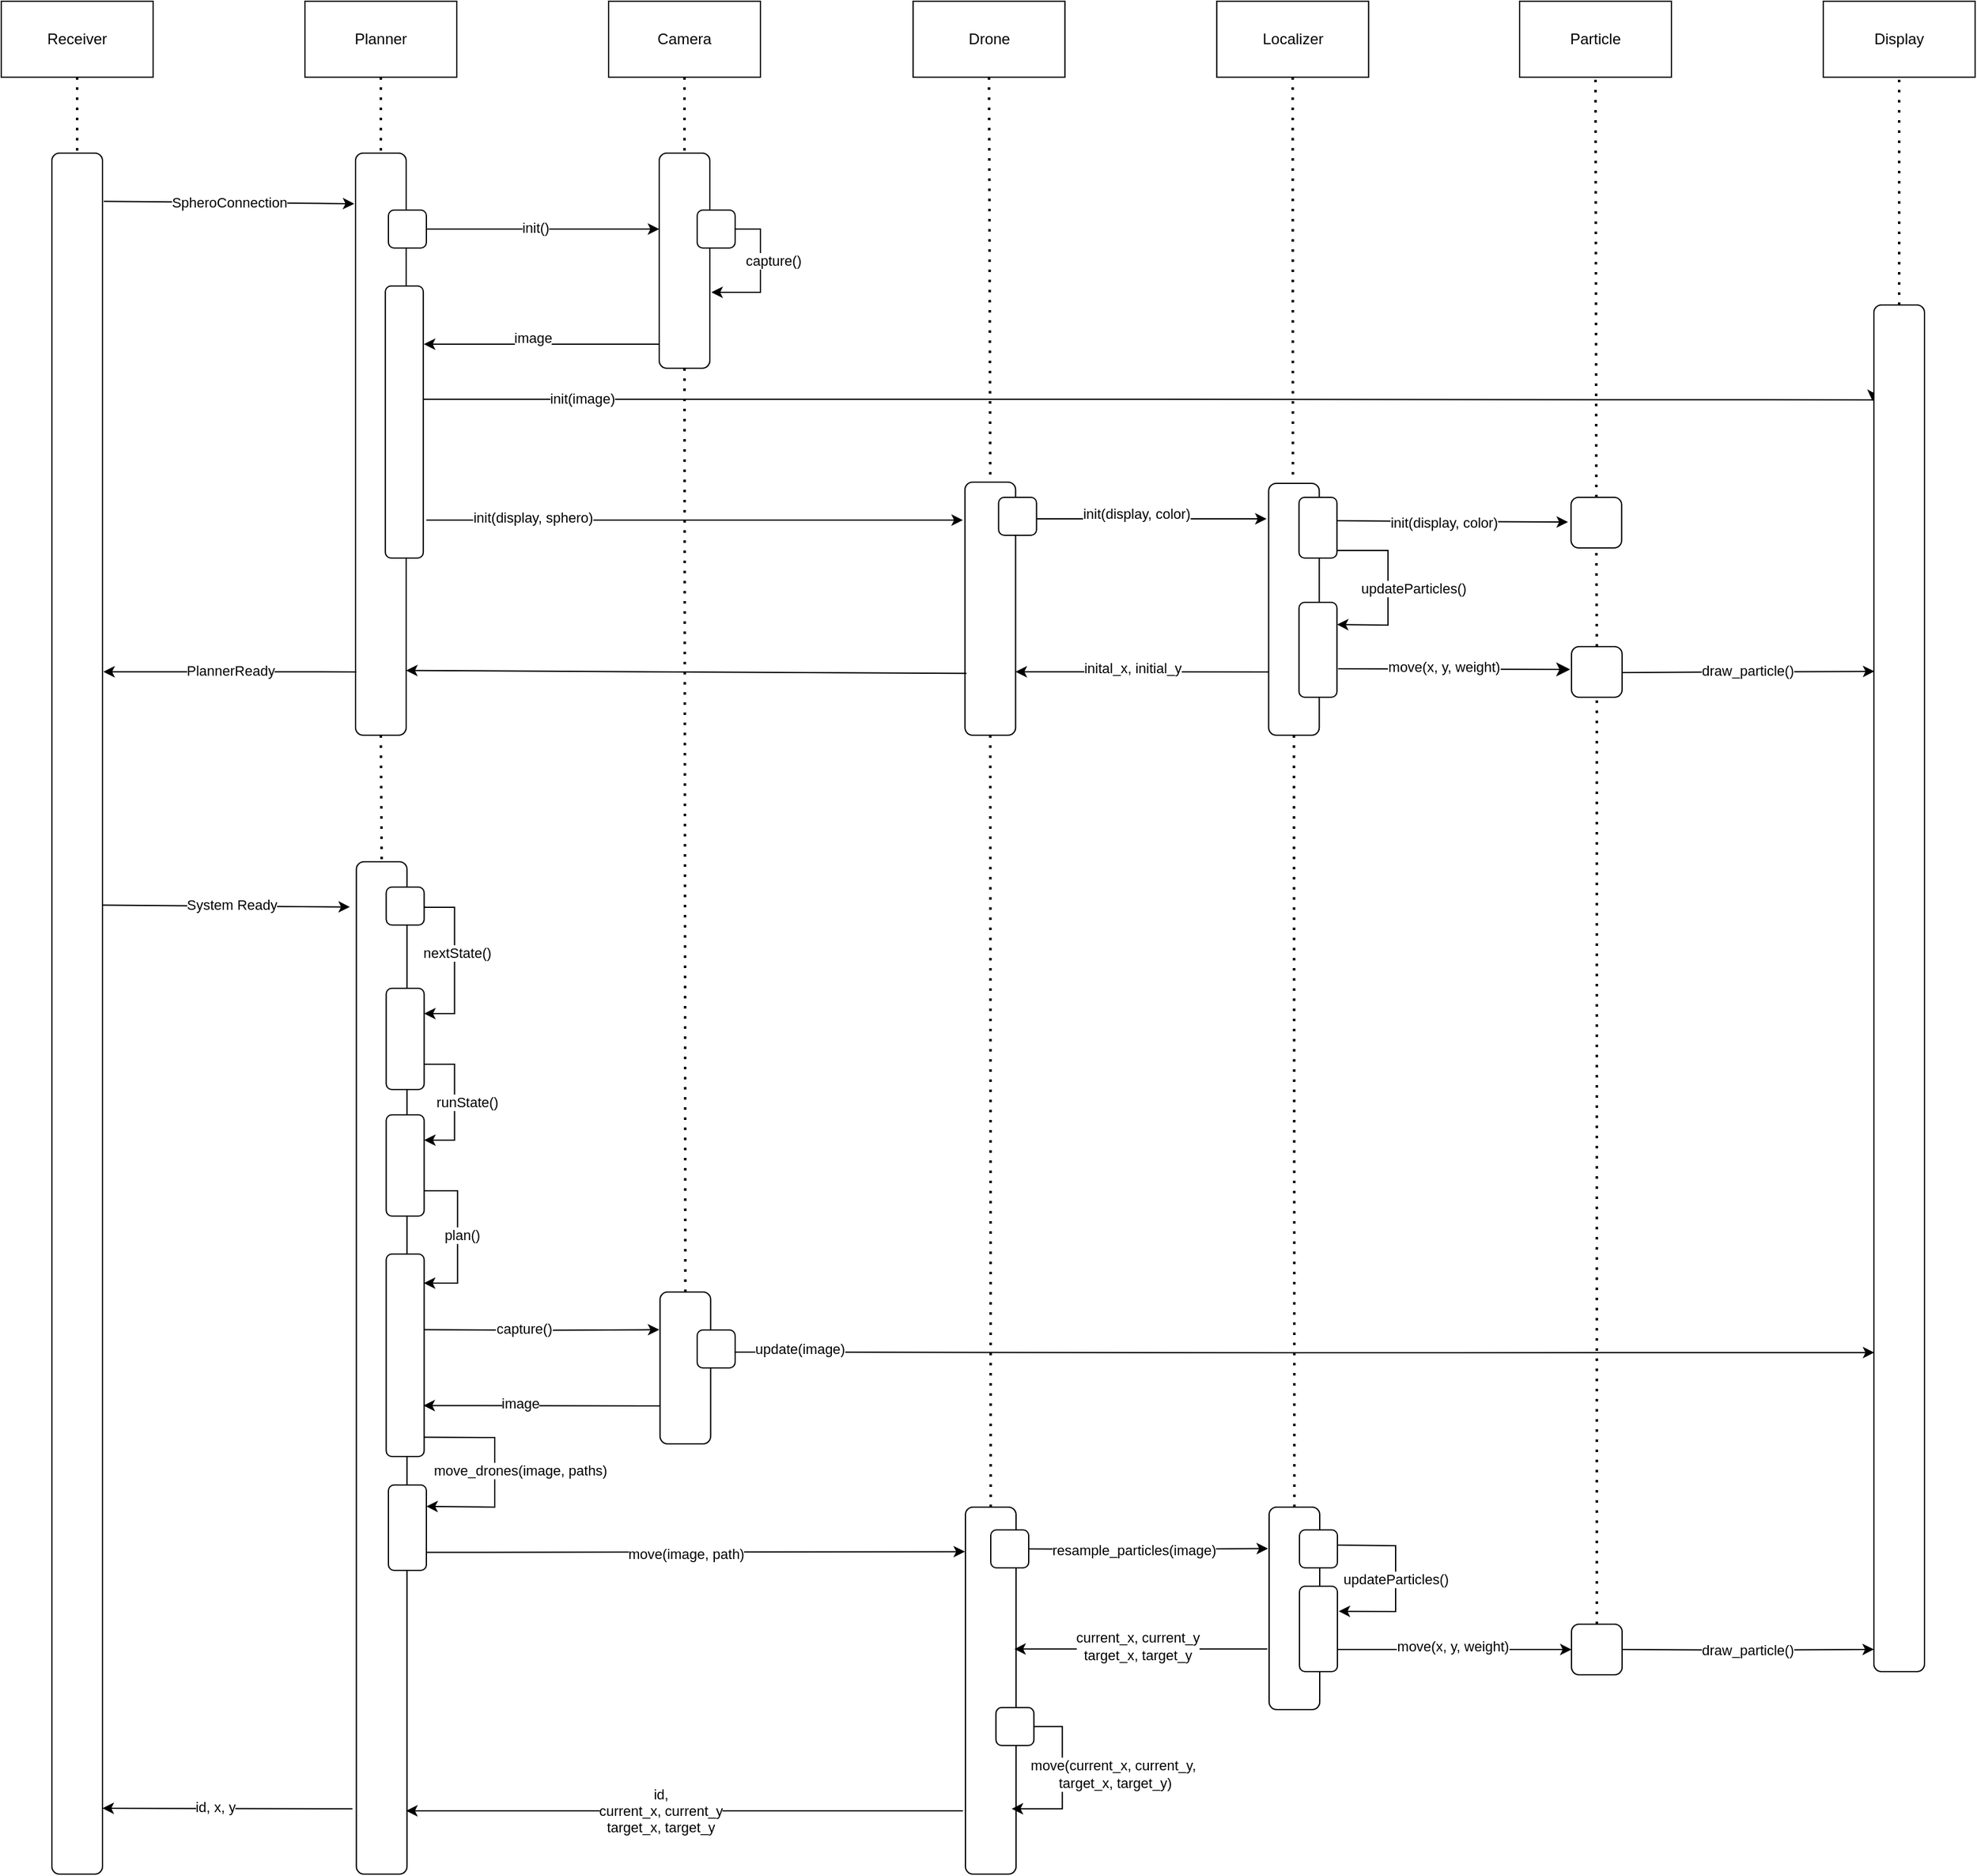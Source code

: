 <mxfile version="24.9.0">
  <diagram name="Page-1" id="GlgAy-MpnA0aDqoT_prS">
    <mxGraphModel dx="1594" dy="758" grid="1" gridSize="10" guides="1" tooltips="1" connect="1" arrows="1" fold="1" page="1" pageScale="1" pageWidth="850" pageHeight="1100" math="0" shadow="0">
      <root>
        <mxCell id="0" />
        <mxCell id="1" parent="0" />
        <mxCell id="q-G7PGfzLxb9l5Q9Doxs-19" value="Receiver" style="rounded=0;whiteSpace=wrap;html=1;" parent="1" vertex="1">
          <mxGeometry x="40" y="40" width="120" height="60" as="geometry" />
        </mxCell>
        <mxCell id="q-G7PGfzLxb9l5Q9Doxs-20" value="Planner" style="rounded=0;whiteSpace=wrap;html=1;" parent="1" vertex="1">
          <mxGeometry x="280" y="40" width="120" height="60" as="geometry" />
        </mxCell>
        <mxCell id="q-G7PGfzLxb9l5Q9Doxs-26" value="" style="rounded=1;whiteSpace=wrap;html=1;" parent="1" vertex="1">
          <mxGeometry x="80" y="160" width="40" height="1360" as="geometry" />
        </mxCell>
        <mxCell id="q-G7PGfzLxb9l5Q9Doxs-30" value="" style="rounded=1;whiteSpace=wrap;html=1;" parent="1" vertex="1">
          <mxGeometry x="320" y="160" width="40" height="460" as="geometry" />
        </mxCell>
        <mxCell id="q-G7PGfzLxb9l5Q9Doxs-31" value="" style="endArrow=classic;html=1;rounded=0;exitX=1.024;exitY=0.136;exitDx=0;exitDy=0;exitPerimeter=0;" parent="1" edge="1">
          <mxGeometry width="50" height="50" relative="1" as="geometry">
            <mxPoint x="120.96" y="198.08" as="sourcePoint" />
            <mxPoint x="319" y="200" as="targetPoint" />
          </mxGeometry>
        </mxCell>
        <mxCell id="q-G7PGfzLxb9l5Q9Doxs-32" value="SpheroConnection" style="edgeLabel;html=1;align=center;verticalAlign=middle;resizable=0;points=[];" parent="q-G7PGfzLxb9l5Q9Doxs-31" vertex="1" connectable="0">
          <mxGeometry x="-0.007" relative="1" as="geometry">
            <mxPoint as="offset" />
          </mxGeometry>
        </mxCell>
        <mxCell id="q-G7PGfzLxb9l5Q9Doxs-34" value="" style="endArrow=classic;html=1;rounded=0;exitX=0.012;exitY=0.666;exitDx=0;exitDy=0;exitPerimeter=0;entryX=1.012;entryY=0.285;entryDx=0;entryDy=0;entryPerimeter=0;" parent="1" edge="1">
          <mxGeometry width="50" height="50" relative="1" as="geometry">
            <mxPoint x="320.67" y="569.94" as="sourcePoint" />
            <mxPoint x="120.67" y="569.82" as="targetPoint" />
          </mxGeometry>
        </mxCell>
        <mxCell id="q-G7PGfzLxb9l5Q9Doxs-35" value="PlannerReady" style="edgeLabel;html=1;align=center;verticalAlign=middle;resizable=0;points=[];" parent="q-G7PGfzLxb9l5Q9Doxs-34" vertex="1" connectable="0">
          <mxGeometry x="0.112" y="-1" relative="1" as="geometry">
            <mxPoint x="11" as="offset" />
          </mxGeometry>
        </mxCell>
        <mxCell id="q-G7PGfzLxb9l5Q9Doxs-36" value="" style="rounded=1;whiteSpace=wrap;html=1;" parent="1" vertex="1">
          <mxGeometry x="346" y="205" width="30" height="30" as="geometry" />
        </mxCell>
        <mxCell id="q-G7PGfzLxb9l5Q9Doxs-86" style="edgeStyle=orthogonalEdgeStyle;rounded=0;orthogonalLoop=1;jettySize=auto;html=1;exitX=0;exitY=0.75;exitDx=0;exitDy=0;" parent="1" edge="1">
          <mxGeometry relative="1" as="geometry">
            <mxPoint x="560" y="311" as="sourcePoint" />
            <mxPoint x="374" y="311" as="targetPoint" />
          </mxGeometry>
        </mxCell>
        <mxCell id="q-G7PGfzLxb9l5Q9Doxs-263" value="&lt;div&gt;image&lt;/div&gt;&lt;div&gt;&lt;br&gt;&lt;/div&gt;" style="edgeLabel;html=1;align=center;verticalAlign=middle;resizable=0;points=[];" parent="q-G7PGfzLxb9l5Q9Doxs-86" vertex="1" connectable="0">
          <mxGeometry x="0.082" y="2" relative="1" as="geometry">
            <mxPoint as="offset" />
          </mxGeometry>
        </mxCell>
        <mxCell id="q-G7PGfzLxb9l5Q9Doxs-38" value="" style="endArrow=classic;html=1;rounded=0;exitX=1;exitY=0.5;exitDx=0;exitDy=0;entryX=0;entryY=0.375;entryDx=0;entryDy=0;entryPerimeter=0;" parent="1" edge="1">
          <mxGeometry width="50" height="50" relative="1" as="geometry">
            <mxPoint x="376" y="220" as="sourcePoint" />
            <mxPoint x="560" y="220" as="targetPoint" />
          </mxGeometry>
        </mxCell>
        <mxCell id="q-G7PGfzLxb9l5Q9Doxs-39" value="init()" style="edgeLabel;html=1;align=center;verticalAlign=middle;resizable=0;points=[];" parent="q-G7PGfzLxb9l5Q9Doxs-38" vertex="1" connectable="0">
          <mxGeometry x="-0.072" y="1" relative="1" as="geometry">
            <mxPoint as="offset" />
          </mxGeometry>
        </mxCell>
        <mxCell id="q-G7PGfzLxb9l5Q9Doxs-121" value="Particle" style="rounded=0;whiteSpace=wrap;html=1;" parent="1" vertex="1">
          <mxGeometry x="1240" y="40" width="120" height="60" as="geometry" />
        </mxCell>
        <mxCell id="q-G7PGfzLxb9l5Q9Doxs-123" value="Localizer" style="rounded=0;whiteSpace=wrap;html=1;" parent="1" vertex="1">
          <mxGeometry x="1000.67" y="40" width="120" height="60" as="geometry" />
        </mxCell>
        <mxCell id="q-G7PGfzLxb9l5Q9Doxs-124" value="" style="rounded=1;whiteSpace=wrap;html=1;" parent="1" vertex="1">
          <mxGeometry x="1042.03" y="1230" width="40" height="160" as="geometry" />
        </mxCell>
        <mxCell id="q-G7PGfzLxb9l5Q9Doxs-130" value="Drone" style="rounded=0;whiteSpace=wrap;html=1;" parent="1" vertex="1">
          <mxGeometry x="760.67" y="40" width="120" height="60" as="geometry" />
        </mxCell>
        <mxCell id="q-G7PGfzLxb9l5Q9Doxs-137" value="" style="rounded=1;whiteSpace=wrap;html=1;" parent="1" vertex="1">
          <mxGeometry x="802.03" y="1230" width="40" height="290" as="geometry" />
        </mxCell>
        <mxCell id="q-G7PGfzLxb9l5Q9Doxs-138" style="edgeStyle=orthogonalEdgeStyle;rounded=0;orthogonalLoop=1;jettySize=auto;html=1;exitX=1;exitY=0.25;exitDx=0;exitDy=0;entryX=-0.022;entryY=0.066;entryDx=0;entryDy=0;entryPerimeter=0;" parent="1" edge="1">
          <mxGeometry relative="1" as="geometry">
            <mxPoint x="842.03" y="1262.94" as="sourcePoint" />
            <mxPoint x="1041.15" y="1262.74" as="targetPoint" />
          </mxGeometry>
        </mxCell>
        <mxCell id="q-G7PGfzLxb9l5Q9Doxs-139" value="resample_particles(image)" style="edgeLabel;html=1;align=center;verticalAlign=middle;resizable=0;points=[];" parent="q-G7PGfzLxb9l5Q9Doxs-138" vertex="1" connectable="0">
          <mxGeometry x="-0.083" relative="1" as="geometry">
            <mxPoint x="1" as="offset" />
          </mxGeometry>
        </mxCell>
        <mxCell id="q-G7PGfzLxb9l5Q9Doxs-140" value="" style="rounded=1;whiteSpace=wrap;html=1;" parent="1" vertex="1">
          <mxGeometry x="822.03" y="1248" width="30" height="30" as="geometry" />
        </mxCell>
        <mxCell id="q-G7PGfzLxb9l5Q9Doxs-230" style="edgeStyle=orthogonalEdgeStyle;rounded=0;orthogonalLoop=1;jettySize=auto;html=1;exitX=1;exitY=0.5;exitDx=0;exitDy=0;entryX=0;entryY=0.5;entryDx=0;entryDy=0;" parent="1" edge="1">
          <mxGeometry relative="1" as="geometry">
            <mxPoint x="1096.03" y="1342.5" as="sourcePoint" />
            <mxPoint x="1281.03" y="1342.5" as="targetPoint" />
          </mxGeometry>
        </mxCell>
        <mxCell id="q-G7PGfzLxb9l5Q9Doxs-231" value="move(x, y, weight)" style="edgeLabel;html=1;align=center;verticalAlign=middle;resizable=0;points=[];" parent="q-G7PGfzLxb9l5Q9Doxs-230" vertex="1" connectable="0">
          <mxGeometry x="-0.016" y="3" relative="1" as="geometry">
            <mxPoint as="offset" />
          </mxGeometry>
        </mxCell>
        <mxCell id="q-G7PGfzLxb9l5Q9Doxs-141" value="" style="rounded=1;whiteSpace=wrap;html=1;" parent="1" vertex="1">
          <mxGeometry x="1066.03" y="1292.5" width="30" height="67.5" as="geometry" />
        </mxCell>
        <mxCell id="q-G7PGfzLxb9l5Q9Doxs-142" value="" style="endArrow=classic;html=1;rounded=0;exitX=0.992;exitY=0.875;exitDx=0;exitDy=0;exitPerimeter=0;entryX=1.033;entryY=0.198;entryDx=0;entryDy=0;entryPerimeter=0;" parent="1" edge="1">
          <mxGeometry width="50" height="50" relative="1" as="geometry">
            <mxPoint x="1095.79" y="1260" as="sourcePoint" />
            <mxPoint x="1097.02" y="1312.3" as="targetPoint" />
            <Array as="points">
              <mxPoint x="1142.03" y="1260.5" />
              <mxPoint x="1142.03" y="1312.5" />
            </Array>
          </mxGeometry>
        </mxCell>
        <mxCell id="q-G7PGfzLxb9l5Q9Doxs-143" value="updateParticles()" style="edgeLabel;html=1;align=center;verticalAlign=middle;resizable=0;points=[];" parent="q-G7PGfzLxb9l5Q9Doxs-142" vertex="1" connectable="0">
          <mxGeometry x="0.004" relative="1" as="geometry">
            <mxPoint as="offset" />
          </mxGeometry>
        </mxCell>
        <mxCell id="q-G7PGfzLxb9l5Q9Doxs-150" value="Camera" style="rounded=0;whiteSpace=wrap;html=1;" parent="1" vertex="1">
          <mxGeometry x="520" y="40" width="120" height="60" as="geometry" />
        </mxCell>
        <mxCell id="q-G7PGfzLxb9l5Q9Doxs-162" value="" style="rounded=1;whiteSpace=wrap;html=1;" parent="1" vertex="1">
          <mxGeometry x="560" y="160" width="40" height="170" as="geometry" />
        </mxCell>
        <mxCell id="q-G7PGfzLxb9l5Q9Doxs-163" value="" style="rounded=1;whiteSpace=wrap;html=1;" parent="1" vertex="1">
          <mxGeometry x="801.67" y="420" width="40" height="200" as="geometry" />
        </mxCell>
        <mxCell id="q-G7PGfzLxb9l5Q9Doxs-176" style="edgeStyle=orthogonalEdgeStyle;rounded=0;orthogonalLoop=1;jettySize=auto;html=1;exitX=1;exitY=0.5;exitDx=0;exitDy=0;entryX=1.03;entryY=0.651;entryDx=0;entryDy=0;entryPerimeter=0;" parent="1" source="q-G7PGfzLxb9l5Q9Doxs-174" target="q-G7PGfzLxb9l5Q9Doxs-162" edge="1">
          <mxGeometry relative="1" as="geometry">
            <Array as="points">
              <mxPoint x="640" y="220" />
              <mxPoint x="640" y="270" />
              <mxPoint x="601" y="270" />
            </Array>
            <mxPoint x="610" y="270" as="targetPoint" />
          </mxGeometry>
        </mxCell>
        <mxCell id="q-G7PGfzLxb9l5Q9Doxs-177" value="capture()" style="edgeLabel;html=1;align=center;verticalAlign=middle;resizable=0;points=[];" parent="q-G7PGfzLxb9l5Q9Doxs-176" vertex="1" connectable="0">
          <mxGeometry x="-0.17" relative="1" as="geometry">
            <mxPoint x="10" y="-1" as="offset" />
          </mxGeometry>
        </mxCell>
        <mxCell id="q-G7PGfzLxb9l5Q9Doxs-174" value="" style="rounded=1;whiteSpace=wrap;html=1;" parent="1" vertex="1">
          <mxGeometry x="590" y="205" width="30" height="30" as="geometry" />
        </mxCell>
        <mxCell id="q-G7PGfzLxb9l5Q9Doxs-178" value="" style="rounded=1;whiteSpace=wrap;html=1;" parent="1" vertex="1">
          <mxGeometry x="343.56" y="265" width="30" height="215" as="geometry" />
        </mxCell>
        <mxCell id="q-G7PGfzLxb9l5Q9Doxs-182" value="" style="rounded=1;whiteSpace=wrap;html=1;" parent="1" vertex="1">
          <mxGeometry x="1041.67" y="421" width="40" height="199" as="geometry" />
        </mxCell>
        <mxCell id="q-G7PGfzLxb9l5Q9Doxs-183" value="" style="rounded=1;whiteSpace=wrap;html=1;" parent="1" vertex="1">
          <mxGeometry x="828.23" y="432" width="30" height="30" as="geometry" />
        </mxCell>
        <mxCell id="q-G7PGfzLxb9l5Q9Doxs-184" value="" style="endArrow=classic;html=1;rounded=0;exitX=1;exitY=0.75;exitDx=0;exitDy=0;" parent="1" edge="1">
          <mxGeometry width="50" height="50" relative="1" as="geometry">
            <mxPoint x="858.23" y="449" as="sourcePoint" />
            <mxPoint x="1040" y="449" as="targetPoint" />
          </mxGeometry>
        </mxCell>
        <mxCell id="q-G7PGfzLxb9l5Q9Doxs-186" value="" style="endArrow=classic;html=1;rounded=0;exitX=0.009;exitY=0.802;exitDx=0;exitDy=0;entryX=1.008;entryY=0.858;entryDx=0;entryDy=0;entryPerimeter=0;exitPerimeter=0;" parent="1" edge="1">
          <mxGeometry width="50" height="50" relative="1" as="geometry">
            <mxPoint x="1041.67" y="569.98" as="sourcePoint" />
            <mxPoint x="841.63" y="569.82" as="targetPoint" />
          </mxGeometry>
        </mxCell>
        <mxCell id="q-G7PGfzLxb9l5Q9Doxs-275" value="inital_x, initial_y" style="edgeLabel;html=1;align=center;verticalAlign=middle;resizable=0;points=[];" parent="q-G7PGfzLxb9l5Q9Doxs-186" vertex="1" connectable="0">
          <mxGeometry x="0.08" y="-3" relative="1" as="geometry">
            <mxPoint as="offset" />
          </mxGeometry>
        </mxCell>
        <mxCell id="q-G7PGfzLxb9l5Q9Doxs-199" value="init(display, color)" style="edgeLabel;html=1;align=center;verticalAlign=middle;resizable=0;points=[];" parent="1" vertex="1" connectable="0">
          <mxGeometry x="940.673" y="446.996" as="geometry">
            <mxPoint x="-4" y="-2" as="offset" />
          </mxGeometry>
        </mxCell>
        <mxCell id="q-G7PGfzLxb9l5Q9Doxs-201" value="" style="endArrow=classic;html=1;rounded=0;entryX=1;entryY=0.25;entryDx=0;entryDy=0;" parent="1" edge="1">
          <mxGeometry width="50" height="50" relative="1" as="geometry">
            <mxPoint x="1096" y="474" as="sourcePoint" />
            <mxPoint x="1095.67" y="532.5" as="targetPoint" />
            <Array as="points">
              <mxPoint x="1136" y="474" />
              <mxPoint x="1136" y="533" />
            </Array>
          </mxGeometry>
        </mxCell>
        <mxCell id="q-G7PGfzLxb9l5Q9Doxs-202" value="updateParticles()" style="edgeLabel;html=1;align=center;verticalAlign=middle;resizable=0;points=[];" parent="q-G7PGfzLxb9l5Q9Doxs-201" vertex="1" connectable="0">
          <mxGeometry x="-0.072" y="1" relative="1" as="geometry">
            <mxPoint x="19" y="5" as="offset" />
          </mxGeometry>
        </mxCell>
        <mxCell id="q-G7PGfzLxb9l5Q9Doxs-203" value="" style="rounded=1;whiteSpace=wrap;html=1;" parent="1" vertex="1">
          <mxGeometry x="1280.67" y="432" width="40" height="40" as="geometry" />
        </mxCell>
        <mxCell id="q-G7PGfzLxb9l5Q9Doxs-204" value="" style="rounded=1;whiteSpace=wrap;html=1;" parent="1" vertex="1">
          <mxGeometry x="1065.67" y="432" width="30" height="48" as="geometry" />
        </mxCell>
        <mxCell id="q-G7PGfzLxb9l5Q9Doxs-207" value="" style="endArrow=classic;html=1;rounded=0;exitX=1.061;exitY=0.913;exitDx=0;exitDy=0;exitPerimeter=0;entryX=-0.051;entryY=0.103;entryDx=0;entryDy=0;entryPerimeter=0;" parent="1" edge="1">
          <mxGeometry width="50" height="50" relative="1" as="geometry">
            <mxPoint x="120.0" y="754.26" as="sourcePoint" />
            <mxPoint x="315.52" y="755.74" as="targetPoint" />
          </mxGeometry>
        </mxCell>
        <mxCell id="q-G7PGfzLxb9l5Q9Doxs-222" value="System Ready" style="edgeLabel;html=1;align=center;verticalAlign=middle;resizable=0;points=[];" parent="q-G7PGfzLxb9l5Q9Doxs-207" vertex="1" connectable="0">
          <mxGeometry x="0.04" y="1" relative="1" as="geometry">
            <mxPoint as="offset" />
          </mxGeometry>
        </mxCell>
        <mxCell id="q-G7PGfzLxb9l5Q9Doxs-208" value="" style="rounded=1;whiteSpace=wrap;html=1;" parent="1" vertex="1">
          <mxGeometry x="320.67" y="720" width="40" height="800" as="geometry" />
        </mxCell>
        <mxCell id="q-G7PGfzLxb9l5Q9Doxs-209" style="edgeStyle=orthogonalEdgeStyle;rounded=0;orthogonalLoop=1;jettySize=auto;html=1;exitX=1;exitY=0.5;exitDx=0;exitDy=0;entryX=1;entryY=0.25;entryDx=0;entryDy=0;" parent="1" edge="1">
          <mxGeometry relative="1" as="geometry">
            <mxPoint x="374.23" y="755" as="sourcePoint" />
            <mxPoint x="374.23" y="840" as="targetPoint" />
            <Array as="points">
              <mxPoint x="374.23" y="756" />
              <mxPoint x="398.23" y="756" />
              <mxPoint x="398.23" y="840" />
            </Array>
          </mxGeometry>
        </mxCell>
        <mxCell id="q-G7PGfzLxb9l5Q9Doxs-210" value="nextState()" style="edgeLabel;html=1;align=center;verticalAlign=middle;resizable=0;points=[];" parent="q-G7PGfzLxb9l5Q9Doxs-209" vertex="1" connectable="0">
          <mxGeometry x="-0.09" y="1" relative="1" as="geometry">
            <mxPoint as="offset" />
          </mxGeometry>
        </mxCell>
        <mxCell id="q-G7PGfzLxb9l5Q9Doxs-211" value="" style="rounded=1;whiteSpace=wrap;html=1;" parent="1" vertex="1">
          <mxGeometry x="344.23" y="740" width="30" height="30" as="geometry" />
        </mxCell>
        <mxCell id="q-G7PGfzLxb9l5Q9Doxs-212" style="edgeStyle=orthogonalEdgeStyle;rounded=0;orthogonalLoop=1;jettySize=auto;html=1;exitX=1;exitY=0.75;exitDx=0;exitDy=0;entryX=1;entryY=0.25;entryDx=0;entryDy=0;" parent="1" edge="1">
          <mxGeometry relative="1" as="geometry">
            <mxPoint x="374.23" y="940" as="targetPoint" />
            <mxPoint x="374.23" y="880" as="sourcePoint" />
            <Array as="points">
              <mxPoint x="398.23" y="880" />
              <mxPoint x="398.23" y="940" />
            </Array>
          </mxGeometry>
        </mxCell>
        <mxCell id="q-G7PGfzLxb9l5Q9Doxs-213" value="" style="rounded=1;whiteSpace=wrap;html=1;" parent="1" vertex="1">
          <mxGeometry x="344.23" y="820" width="30" height="80" as="geometry" />
        </mxCell>
        <mxCell id="q-G7PGfzLxb9l5Q9Doxs-214" style="edgeStyle=orthogonalEdgeStyle;rounded=0;orthogonalLoop=1;jettySize=auto;html=1;exitX=1;exitY=0.75;exitDx=0;exitDy=0;" parent="1" source="q-G7PGfzLxb9l5Q9Doxs-215" edge="1">
          <mxGeometry relative="1" as="geometry">
            <Array as="points">
              <mxPoint x="400.67" y="980" />
              <mxPoint x="400.67" y="1053" />
            </Array>
            <mxPoint x="374" y="1053" as="targetPoint" />
          </mxGeometry>
        </mxCell>
        <mxCell id="q-G7PGfzLxb9l5Q9Doxs-215" value="" style="rounded=1;whiteSpace=wrap;html=1;" parent="1" vertex="1">
          <mxGeometry x="344.23" y="920" width="30" height="80" as="geometry" />
        </mxCell>
        <mxCell id="q-G7PGfzLxb9l5Q9Doxs-216" value="runState()" style="edgeLabel;html=1;align=center;verticalAlign=middle;resizable=0;points=[];" parent="1" vertex="1" connectable="0">
          <mxGeometry x="408.23" y="909.998" as="geometry" />
        </mxCell>
        <mxCell id="q-G7PGfzLxb9l5Q9Doxs-217" style="edgeStyle=orthogonalEdgeStyle;rounded=0;orthogonalLoop=1;jettySize=auto;html=1;exitX=1;exitY=0.75;exitDx=0;exitDy=0;entryX=0.021;entryY=0.369;entryDx=0;entryDy=0;entryPerimeter=0;" parent="1" edge="1">
          <mxGeometry relative="1" as="geometry">
            <mxPoint x="374.23" y="1089.73" as="sourcePoint" />
            <mxPoint x="560.07" y="1089.77" as="targetPoint" />
          </mxGeometry>
        </mxCell>
        <mxCell id="q-G7PGfzLxb9l5Q9Doxs-218" value="capture()" style="edgeLabel;html=1;align=center;verticalAlign=middle;resizable=0;points=[];" parent="q-G7PGfzLxb9l5Q9Doxs-217" vertex="1" connectable="0">
          <mxGeometry x="-0.155" y="1" relative="1" as="geometry">
            <mxPoint as="offset" />
          </mxGeometry>
        </mxCell>
        <mxCell id="q-G7PGfzLxb9l5Q9Doxs-219" value="" style="rounded=1;whiteSpace=wrap;html=1;" parent="1" vertex="1">
          <mxGeometry x="344.23" y="1030" width="30" height="160" as="geometry" />
        </mxCell>
        <mxCell id="q-G7PGfzLxb9l5Q9Doxs-220" value="plan()" style="edgeLabel;html=1;align=center;verticalAlign=middle;resizable=0;points=[];" parent="1" vertex="1" connectable="0">
          <mxGeometry x="404.23" y="1014.998" as="geometry" />
        </mxCell>
        <mxCell id="q-G7PGfzLxb9l5Q9Doxs-221" value="" style="endArrow=classic;html=1;rounded=0;exitX=0.009;exitY=0.802;exitDx=0;exitDy=0;entryX=0.954;entryY=0.904;entryDx=0;entryDy=0;entryPerimeter=0;exitPerimeter=0;" parent="1" edge="1">
          <mxGeometry width="50" height="50" relative="1" as="geometry">
            <mxPoint x="802.84" y="571.12" as="sourcePoint" />
            <mxPoint x="360.0" y="568.88" as="targetPoint" />
          </mxGeometry>
        </mxCell>
        <mxCell id="q-G7PGfzLxb9l5Q9Doxs-223" value="" style="rounded=1;whiteSpace=wrap;html=1;" parent="1" vertex="1">
          <mxGeometry x="560.67" y="1060" width="40" height="120" as="geometry" />
        </mxCell>
        <mxCell id="q-G7PGfzLxb9l5Q9Doxs-224" style="edgeStyle=orthogonalEdgeStyle;rounded=0;orthogonalLoop=1;jettySize=auto;html=1;exitX=0;exitY=0.75;exitDx=0;exitDy=0;entryX=0.983;entryY=0.544;entryDx=0;entryDy=0;entryPerimeter=0;" parent="1" edge="1">
          <mxGeometry relative="1" as="geometry">
            <mxPoint x="560.67" y="1150" as="sourcePoint" />
            <mxPoint x="373.72" y="1149.68" as="targetPoint" />
            <Array as="points">
              <mxPoint x="373.67" y="1150" />
            </Array>
          </mxGeometry>
        </mxCell>
        <mxCell id="q-G7PGfzLxb9l5Q9Doxs-284" value="image" style="edgeLabel;html=1;align=center;verticalAlign=middle;resizable=0;points=[];" parent="q-G7PGfzLxb9l5Q9Doxs-224" vertex="1" connectable="0">
          <mxGeometry x="0.186" y="-2" relative="1" as="geometry">
            <mxPoint as="offset" />
          </mxGeometry>
        </mxCell>
        <mxCell id="q-G7PGfzLxb9l5Q9Doxs-226" value="" style="endArrow=classic;html=1;rounded=0;exitX=1.004;exitY=0.789;exitDx=0;exitDy=0;exitPerimeter=0;entryX=-0.023;entryY=0.137;entryDx=0;entryDy=0;entryPerimeter=0;" parent="1" source="q-G7PGfzLxb9l5Q9Doxs-293" edge="1">
          <mxGeometry width="50" height="50" relative="1" as="geometry">
            <mxPoint x="374.58" y="1262.5" as="sourcePoint" />
            <mxPoint x="801.67" y="1265.18" as="targetPoint" />
          </mxGeometry>
        </mxCell>
        <mxCell id="q-G7PGfzLxb9l5Q9Doxs-227" value="move(image, path)" style="edgeLabel;html=1;align=center;verticalAlign=middle;resizable=0;points=[];" parent="q-G7PGfzLxb9l5Q9Doxs-226" vertex="1" connectable="0">
          <mxGeometry x="-0.037" y="-1" relative="1" as="geometry">
            <mxPoint as="offset" />
          </mxGeometry>
        </mxCell>
        <mxCell id="q-G7PGfzLxb9l5Q9Doxs-228" value="" style="rounded=1;whiteSpace=wrap;html=1;" parent="1" vertex="1">
          <mxGeometry x="1066.03" y="1248" width="30" height="30" as="geometry" />
        </mxCell>
        <mxCell id="q-G7PGfzLxb9l5Q9Doxs-229" value="" style="rounded=1;whiteSpace=wrap;html=1;" parent="1" vertex="1">
          <mxGeometry x="1281.03" y="1322.5" width="40" height="40" as="geometry" />
        </mxCell>
        <mxCell id="q-G7PGfzLxb9l5Q9Doxs-236" style="edgeStyle=orthogonalEdgeStyle;rounded=0;orthogonalLoop=1;jettySize=auto;html=1;exitX=1;exitY=0.5;exitDx=0;exitDy=0;" parent="1" edge="1">
          <mxGeometry relative="1" as="geometry">
            <mxPoint x="838.59" y="1468.4" as="targetPoint" />
            <mxPoint x="846.15" y="1403.4" as="sourcePoint" />
            <Array as="points">
              <mxPoint x="878.59" y="1403.4" />
              <mxPoint x="878.59" y="1468.4" />
            </Array>
          </mxGeometry>
        </mxCell>
        <mxCell id="q-G7PGfzLxb9l5Q9Doxs-237" value="&lt;div&gt;move(current_x, current_y,&amp;nbsp;&lt;/div&gt;&lt;div&gt;target_x, target_y)&lt;/div&gt;" style="edgeLabel;html=1;align=center;verticalAlign=middle;resizable=0;points=[];" parent="q-G7PGfzLxb9l5Q9Doxs-236" vertex="1" connectable="0">
          <mxGeometry x="-0.134" relative="1" as="geometry">
            <mxPoint x="41" y="10" as="offset" />
          </mxGeometry>
        </mxCell>
        <mxCell id="q-G7PGfzLxb9l5Q9Doxs-234" value="" style="rounded=1;whiteSpace=wrap;html=1;" parent="1" vertex="1">
          <mxGeometry x="826.15" y="1388.4" width="30" height="30" as="geometry" />
        </mxCell>
        <mxCell id="q-G7PGfzLxb9l5Q9Doxs-235" value="" style="endArrow=classic;html=1;rounded=0;" parent="1" edge="1">
          <mxGeometry width="50" height="50" relative="1" as="geometry">
            <mxPoint x="1040.67" y="1342.16" as="sourcePoint" />
            <mxPoint x="840.67" y="1342.16" as="targetPoint" />
          </mxGeometry>
        </mxCell>
        <mxCell id="q-G7PGfzLxb9l5Q9Doxs-291" value="&lt;div&gt;current_x, current_y&lt;/div&gt;&lt;div&gt;target_x, target_y&lt;br&gt;&lt;/div&gt;" style="edgeLabel;html=1;align=center;verticalAlign=middle;resizable=0;points=[];" parent="q-G7PGfzLxb9l5Q9Doxs-235" vertex="1" connectable="0">
          <mxGeometry x="0.023" y="-2" relative="1" as="geometry">
            <mxPoint as="offset" />
          </mxGeometry>
        </mxCell>
        <mxCell id="q-G7PGfzLxb9l5Q9Doxs-240" value="" style="endArrow=classic;html=1;rounded=0;" parent="1" edge="1">
          <mxGeometry width="50" height="50" relative="1" as="geometry">
            <mxPoint x="800" y="1470" as="sourcePoint" />
            <mxPoint x="360" y="1470" as="targetPoint" />
          </mxGeometry>
        </mxCell>
        <mxCell id="q-G7PGfzLxb9l5Q9Doxs-242" value="" style="endArrow=classic;html=1;rounded=0;entryX=1.061;entryY=0.965;entryDx=0;entryDy=0;entryPerimeter=0;" parent="1" edge="1">
          <mxGeometry width="50" height="50" relative="1" as="geometry">
            <mxPoint x="317.56" y="1468.4" as="sourcePoint" />
            <mxPoint x="120.0" y="1468" as="targetPoint" />
          </mxGeometry>
        </mxCell>
        <mxCell id="q-G7PGfzLxb9l5Q9Doxs-243" value="id, x, y" style="edgeLabel;html=1;align=center;verticalAlign=middle;resizable=0;points=[];" parent="q-G7PGfzLxb9l5Q9Doxs-242" vertex="1" connectable="0">
          <mxGeometry x="0.097" y="-1" relative="1" as="geometry">
            <mxPoint as="offset" />
          </mxGeometry>
        </mxCell>
        <mxCell id="q-G7PGfzLxb9l5Q9Doxs-244" value="Display" style="rounded=0;whiteSpace=wrap;html=1;" parent="1" vertex="1">
          <mxGeometry x="1480" y="40" width="120" height="60" as="geometry" />
        </mxCell>
        <mxCell id="q-G7PGfzLxb9l5Q9Doxs-245" value="" style="endArrow=none;dashed=1;html=1;dashPattern=1 3;strokeWidth=2;rounded=0;exitX=0.5;exitY=1;exitDx=0;exitDy=0;entryX=0.5;entryY=0;entryDx=0;entryDy=0;" parent="1" source="q-G7PGfzLxb9l5Q9Doxs-19" target="q-G7PGfzLxb9l5Q9Doxs-26" edge="1">
          <mxGeometry width="50" height="50" relative="1" as="geometry">
            <mxPoint x="740" y="470" as="sourcePoint" />
            <mxPoint x="790" y="420" as="targetPoint" />
          </mxGeometry>
        </mxCell>
        <mxCell id="q-G7PGfzLxb9l5Q9Doxs-246" value="" style="endArrow=none;dashed=1;html=1;dashPattern=1 3;strokeWidth=2;rounded=0;exitX=0.5;exitY=1;exitDx=0;exitDy=0;entryX=0.5;entryY=0;entryDx=0;entryDy=0;" parent="1" source="q-G7PGfzLxb9l5Q9Doxs-20" target="q-G7PGfzLxb9l5Q9Doxs-30" edge="1">
          <mxGeometry width="50" height="50" relative="1" as="geometry">
            <mxPoint x="210" y="480" as="sourcePoint" />
            <mxPoint x="260" y="430" as="targetPoint" />
          </mxGeometry>
        </mxCell>
        <mxCell id="q-G7PGfzLxb9l5Q9Doxs-247" value="" style="endArrow=none;dashed=1;html=1;dashPattern=1 3;strokeWidth=2;rounded=0;exitX=0.5;exitY=1;exitDx=0;exitDy=0;entryX=0.5;entryY=0;entryDx=0;entryDy=0;" parent="1" source="q-G7PGfzLxb9l5Q9Doxs-30" target="q-G7PGfzLxb9l5Q9Doxs-208" edge="1">
          <mxGeometry width="50" height="50" relative="1" as="geometry">
            <mxPoint x="340.67" y="680" as="sourcePoint" />
            <mxPoint x="490.67" y="740" as="targetPoint" />
          </mxGeometry>
        </mxCell>
        <mxCell id="q-G7PGfzLxb9l5Q9Doxs-248" value="" style="endArrow=none;dashed=1;html=1;dashPattern=1 3;strokeWidth=2;rounded=0;exitX=0.5;exitY=1;exitDx=0;exitDy=0;entryX=0.5;entryY=0;entryDx=0;entryDy=0;" parent="1" source="q-G7PGfzLxb9l5Q9Doxs-150" target="q-G7PGfzLxb9l5Q9Doxs-162" edge="1">
          <mxGeometry width="50" height="50" relative="1" as="geometry">
            <mxPoint x="490" y="190" as="sourcePoint" />
            <mxPoint x="540" y="140" as="targetPoint" />
          </mxGeometry>
        </mxCell>
        <mxCell id="q-G7PGfzLxb9l5Q9Doxs-249" value="" style="endArrow=none;dashed=1;html=1;dashPattern=1 3;strokeWidth=2;rounded=0;exitX=0.5;exitY=1;exitDx=0;exitDy=0;entryX=0.5;entryY=0;entryDx=0;entryDy=0;" parent="1" source="q-G7PGfzLxb9l5Q9Doxs-130" target="q-G7PGfzLxb9l5Q9Doxs-163" edge="1">
          <mxGeometry width="50" height="50" relative="1" as="geometry">
            <mxPoint x="800" y="190" as="sourcePoint" />
            <mxPoint x="850" y="140" as="targetPoint" />
          </mxGeometry>
        </mxCell>
        <mxCell id="q-G7PGfzLxb9l5Q9Doxs-250" value="" style="endArrow=none;dashed=1;html=1;dashPattern=1 3;strokeWidth=2;rounded=0;exitX=0.5;exitY=1;exitDx=0;exitDy=0;entryX=0.479;entryY=-0.016;entryDx=0;entryDy=0;entryPerimeter=0;" parent="1" source="q-G7PGfzLxb9l5Q9Doxs-123" target="q-G7PGfzLxb9l5Q9Doxs-182" edge="1">
          <mxGeometry width="50" height="50" relative="1" as="geometry">
            <mxPoint x="1070" y="310" as="sourcePoint" />
            <mxPoint x="1120" y="260" as="targetPoint" />
          </mxGeometry>
        </mxCell>
        <mxCell id="q-G7PGfzLxb9l5Q9Doxs-252" value="" style="endArrow=none;dashed=1;html=1;dashPattern=1 3;strokeWidth=2;rounded=0;entryX=0.5;entryY=1;entryDx=0;entryDy=0;exitX=0.5;exitY=0;exitDx=0;exitDy=0;" parent="1" source="q-G7PGfzLxb9l5Q9Doxs-203" target="q-G7PGfzLxb9l5Q9Doxs-121" edge="1">
          <mxGeometry width="50" height="50" relative="1" as="geometry">
            <mxPoint x="1230" y="270" as="sourcePoint" />
            <mxPoint x="1280" y="220" as="targetPoint" />
          </mxGeometry>
        </mxCell>
        <mxCell id="q-G7PGfzLxb9l5Q9Doxs-253" value="" style="endArrow=none;dashed=1;html=1;dashPattern=1 3;strokeWidth=2;rounded=0;entryX=0.5;entryY=1;entryDx=0;entryDy=0;exitX=0.5;exitY=0;exitDx=0;exitDy=0;" parent="1" source="q-G7PGfzLxb9l5Q9Doxs-137" target="q-G7PGfzLxb9l5Q9Doxs-163" edge="1">
          <mxGeometry width="50" height="50" relative="1" as="geometry">
            <mxPoint x="630.67" y="880" as="sourcePoint" />
            <mxPoint x="680.67" y="830" as="targetPoint" />
          </mxGeometry>
        </mxCell>
        <mxCell id="q-G7PGfzLxb9l5Q9Doxs-254" value="" style="endArrow=none;dashed=1;html=1;dashPattern=1 3;strokeWidth=2;rounded=0;entryX=0.5;entryY=1;entryDx=0;entryDy=0;exitX=0.5;exitY=0;exitDx=0;exitDy=0;" parent="1" source="q-G7PGfzLxb9l5Q9Doxs-124" target="q-G7PGfzLxb9l5Q9Doxs-182" edge="1">
          <mxGeometry width="50" height="50" relative="1" as="geometry">
            <mxPoint x="1060.78" y="1200" as="sourcePoint" />
            <mxPoint x="1060.78" y="680" as="targetPoint" />
          </mxGeometry>
        </mxCell>
        <mxCell id="q-G7PGfzLxb9l5Q9Doxs-258" style="edgeStyle=orthogonalEdgeStyle;rounded=0;orthogonalLoop=1;jettySize=auto;html=1;entryX=-0.026;entryY=0.05;entryDx=0;entryDy=0;entryPerimeter=0;" parent="1" edge="1">
          <mxGeometry relative="1" as="geometry">
            <mxPoint x="373.56" y="354.5" as="sourcePoint" />
            <mxPoint x="1518.96" y="356.0" as="targetPoint" />
            <Array as="points">
              <mxPoint x="947" y="355" />
              <mxPoint x="1519" y="355" />
            </Array>
          </mxGeometry>
        </mxCell>
        <mxCell id="q-G7PGfzLxb9l5Q9Doxs-262" value="init(image)" style="edgeLabel;html=1;align=center;verticalAlign=middle;resizable=0;points=[];" parent="q-G7PGfzLxb9l5Q9Doxs-258" vertex="1" connectable="0">
          <mxGeometry x="-0.781" y="1" relative="1" as="geometry">
            <mxPoint as="offset" />
          </mxGeometry>
        </mxCell>
        <mxCell id="q-G7PGfzLxb9l5Q9Doxs-256" value="" style="rounded=1;whiteSpace=wrap;html=1;" parent="1" vertex="1">
          <mxGeometry x="1520" y="280" width="40" height="1080" as="geometry" />
        </mxCell>
        <mxCell id="q-G7PGfzLxb9l5Q9Doxs-270" style="edgeStyle=orthogonalEdgeStyle;rounded=0;orthogonalLoop=1;jettySize=auto;html=1;exitX=1;exitY=0.75;exitDx=0;exitDy=0;" parent="1" edge="1">
          <mxGeometry relative="1" as="geometry">
            <mxPoint x="800.0" y="449.996" as="targetPoint" />
            <mxPoint x="376" y="450.03" as="sourcePoint" />
          </mxGeometry>
        </mxCell>
        <mxCell id="q-G7PGfzLxb9l5Q9Doxs-271" value="init(display, sphero)" style="edgeLabel;html=1;align=center;verticalAlign=middle;resizable=0;points=[];" parent="q-G7PGfzLxb9l5Q9Doxs-270" vertex="1" connectable="0">
          <mxGeometry x="-0.682" y="2" relative="1" as="geometry">
            <mxPoint x="16" as="offset" />
          </mxGeometry>
        </mxCell>
        <mxCell id="q-G7PGfzLxb9l5Q9Doxs-272" value="" style="rounded=1;whiteSpace=wrap;html=1;" parent="1" vertex="1">
          <mxGeometry x="1065.67" y="515" width="30" height="75" as="geometry" />
        </mxCell>
        <mxCell id="q-G7PGfzLxb9l5Q9Doxs-273" style="edgeStyle=orthogonalEdgeStyle;rounded=0;orthogonalLoop=1;jettySize=auto;html=1;exitX=1;exitY=0.75;exitDx=0;exitDy=0;entryX=-0.061;entryY=0.297;entryDx=0;entryDy=0;entryPerimeter=0;" parent="1" edge="1">
          <mxGeometry relative="1" as="geometry">
            <mxPoint x="1095.67" y="450.56" as="sourcePoint" />
            <mxPoint x="1278.23" y="451.51" as="targetPoint" />
          </mxGeometry>
        </mxCell>
        <mxCell id="q-G7PGfzLxb9l5Q9Doxs-274" value="init(display, color)" style="edgeLabel;html=1;align=center;verticalAlign=middle;resizable=0;points=[];" parent="q-G7PGfzLxb9l5Q9Doxs-273" vertex="1" connectable="0">
          <mxGeometry x="-0.273" y="1" relative="1" as="geometry">
            <mxPoint x="18" y="2" as="offset" />
          </mxGeometry>
        </mxCell>
        <mxCell id="q-G7PGfzLxb9l5Q9Doxs-276" value="" style="endArrow=classic;html=1;rounded=0;entryX=0.009;entryY=0.793;entryDx=0;entryDy=0;entryPerimeter=0;exitX=1;exitY=0.5;exitDx=0;exitDy=0;" parent="1" edge="1">
          <mxGeometry width="50" height="50" relative="1" as="geometry">
            <mxPoint x="1320.67" y="570.47" as="sourcePoint" />
            <mxPoint x="1520.36" y="569.533" as="targetPoint" />
          </mxGeometry>
        </mxCell>
        <mxCell id="q-G7PGfzLxb9l5Q9Doxs-277" value="draw_particle()" style="edgeLabel;html=1;align=center;verticalAlign=middle;resizable=0;points=[];" parent="q-G7PGfzLxb9l5Q9Doxs-276" vertex="1" connectable="0">
          <mxGeometry x="-0.303" y="1" relative="1" as="geometry">
            <mxPoint x="30" as="offset" />
          </mxGeometry>
        </mxCell>
        <mxCell id="q-G7PGfzLxb9l5Q9Doxs-280" value="" style="endArrow=none;dashed=1;html=1;dashPattern=1 3;strokeWidth=2;rounded=0;entryX=0.5;entryY=1;entryDx=0;entryDy=0;exitX=0.5;exitY=0;exitDx=0;exitDy=0;" parent="1" source="TCmbZzczbu64n9QQY72r-4" target="q-G7PGfzLxb9l5Q9Doxs-203" edge="1">
          <mxGeometry width="50" height="50" relative="1" as="geometry">
            <mxPoint x="1020" y="1080" as="sourcePoint" />
            <mxPoint x="1070" y="1030" as="targetPoint" />
          </mxGeometry>
        </mxCell>
        <mxCell id="q-G7PGfzLxb9l5Q9Doxs-281" value="" style="endArrow=none;dashed=1;html=1;dashPattern=1 3;strokeWidth=2;rounded=0;entryX=0.5;entryY=1;entryDx=0;entryDy=0;exitX=0.5;exitY=0;exitDx=0;exitDy=0;" parent="1" source="q-G7PGfzLxb9l5Q9Doxs-223" target="q-G7PGfzLxb9l5Q9Doxs-162" edge="1">
          <mxGeometry width="50" height="50" relative="1" as="geometry">
            <mxPoint x="760" y="610" as="sourcePoint" />
            <mxPoint x="810" y="560" as="targetPoint" />
          </mxGeometry>
        </mxCell>
        <mxCell id="q-G7PGfzLxb9l5Q9Doxs-285" style="edgeStyle=orthogonalEdgeStyle;rounded=0;orthogonalLoop=1;jettySize=auto;html=1;exitX=1;exitY=0.25;exitDx=0;exitDy=0;entryX=0.008;entryY=0.781;entryDx=0;entryDy=0;entryPerimeter=0;" parent="1" edge="1">
          <mxGeometry relative="1" as="geometry">
            <mxPoint x="1520.32" y="1107.86" as="targetPoint" />
            <mxPoint x="620" y="1107.5" as="sourcePoint" />
          </mxGeometry>
        </mxCell>
        <mxCell id="q-G7PGfzLxb9l5Q9Doxs-286" value="update(image)" style="edgeLabel;html=1;align=center;verticalAlign=middle;resizable=0;points=[];" parent="q-G7PGfzLxb9l5Q9Doxs-285" vertex="1" connectable="0">
          <mxGeometry x="-0.887" relative="1" as="geometry">
            <mxPoint y="-3" as="offset" />
          </mxGeometry>
        </mxCell>
        <mxCell id="q-G7PGfzLxb9l5Q9Doxs-282" value="" style="rounded=1;whiteSpace=wrap;html=1;" parent="1" vertex="1">
          <mxGeometry x="590" y="1090" width="30" height="30" as="geometry" />
        </mxCell>
        <mxCell id="q-G7PGfzLxb9l5Q9Doxs-288" style="edgeStyle=orthogonalEdgeStyle;rounded=0;orthogonalLoop=1;jettySize=auto;html=1;exitX=1;exitY=0.5;exitDx=0;exitDy=0;entryX=-0.009;entryY=0.89;entryDx=0;entryDy=0;entryPerimeter=0;" parent="1" edge="1">
          <mxGeometry relative="1" as="geometry">
            <mxPoint x="1321.03" y="1342.5" as="sourcePoint" />
            <mxPoint x="1520.0" y="1342.4" as="targetPoint" />
            <Array as="points" />
          </mxGeometry>
        </mxCell>
        <mxCell id="q-G7PGfzLxb9l5Q9Doxs-292" value="" style="endArrow=none;dashed=1;html=1;dashPattern=1 3;strokeWidth=2;rounded=0;entryX=0.5;entryY=1;entryDx=0;entryDy=0;exitX=0.5;exitY=0;exitDx=0;exitDy=0;" parent="1" source="q-G7PGfzLxb9l5Q9Doxs-256" target="q-G7PGfzLxb9l5Q9Doxs-244" edge="1">
          <mxGeometry width="50" height="50" relative="1" as="geometry">
            <mxPoint x="1050" y="230" as="sourcePoint" />
            <mxPoint x="1100" y="180" as="targetPoint" />
          </mxGeometry>
        </mxCell>
        <mxCell id="q-G7PGfzLxb9l5Q9Doxs-293" value="" style="rounded=1;whiteSpace=wrap;html=1;" parent="1" vertex="1">
          <mxGeometry x="346" y="1212.5" width="30" height="67.5" as="geometry" />
        </mxCell>
        <mxCell id="q-G7PGfzLxb9l5Q9Doxs-294" value="" style="endArrow=classic;html=1;rounded=0;exitX=1.006;exitY=0.905;exitDx=0;exitDy=0;exitPerimeter=0;entryX=1;entryY=0.25;entryDx=0;entryDy=0;" parent="1" source="q-G7PGfzLxb9l5Q9Doxs-219" target="q-G7PGfzLxb9l5Q9Doxs-293" edge="1">
          <mxGeometry width="50" height="50" relative="1" as="geometry">
            <mxPoint x="460" y="1200" as="sourcePoint" />
            <mxPoint x="510" y="1150" as="targetPoint" />
            <Array as="points">
              <mxPoint x="430" y="1175" />
              <mxPoint x="430" y="1230" />
            </Array>
          </mxGeometry>
        </mxCell>
        <mxCell id="q-G7PGfzLxb9l5Q9Doxs-295" value="move_drones(image, paths)" style="edgeLabel;html=1;align=center;verticalAlign=middle;resizable=0;points=[];" parent="q-G7PGfzLxb9l5Q9Doxs-294" vertex="1" connectable="0">
          <mxGeometry x="-0.015" y="1" relative="1" as="geometry">
            <mxPoint x="19" as="offset" />
          </mxGeometry>
        </mxCell>
        <mxCell id="TCmbZzczbu64n9QQY72r-2" value="id, &lt;br&gt;&lt;div&gt;current_x, current_y&lt;/div&gt;&lt;div&gt;target_x, target_y&lt;br&gt;&lt;/div&gt;" style="edgeLabel;html=1;align=center;verticalAlign=middle;resizable=0;points=[];" vertex="1" connectable="0" parent="1">
          <mxGeometry x="560.67" y="1470" as="geometry" />
        </mxCell>
        <mxCell id="TCmbZzczbu64n9QQY72r-5" value="" style="endArrow=none;dashed=1;html=1;dashPattern=1 3;strokeWidth=2;rounded=0;entryX=0.5;entryY=1;entryDx=0;entryDy=0;exitX=0.5;exitY=0;exitDx=0;exitDy=0;" edge="1" parent="1" source="q-G7PGfzLxb9l5Q9Doxs-229" target="TCmbZzczbu64n9QQY72r-4">
          <mxGeometry width="50" height="50" relative="1" as="geometry">
            <mxPoint x="1301" y="1323" as="sourcePoint" />
            <mxPoint x="1301" y="472" as="targetPoint" />
          </mxGeometry>
        </mxCell>
        <mxCell id="TCmbZzczbu64n9QQY72r-4" value="" style="rounded=1;whiteSpace=wrap;html=1;" vertex="1" parent="1">
          <mxGeometry x="1281.03" y="550" width="40" height="40" as="geometry" />
        </mxCell>
        <mxCell id="TCmbZzczbu64n9QQY72r-6" value="" style="endArrow=classic;html=1;rounded=0;fontSize=12;startSize=8;endSize=8;curved=1;exitX=1;exitY=0.75;exitDx=0;exitDy=0;" edge="1" parent="1">
          <mxGeometry width="50" height="50" relative="1" as="geometry">
            <mxPoint x="1096.67" y="567.5" as="sourcePoint" />
            <mxPoint x="1280" y="568" as="targetPoint" />
          </mxGeometry>
        </mxCell>
        <mxCell id="TCmbZzczbu64n9QQY72r-9" value="move(x, y, weight)" style="edgeLabel;html=1;align=center;verticalAlign=middle;resizable=0;points=[];" vertex="1" connectable="0" parent="1">
          <mxGeometry x="1180.004" y="566.0" as="geometry" />
        </mxCell>
        <mxCell id="TCmbZzczbu64n9QQY72r-12" value="draw_particle()" style="edgeLabel;html=1;align=center;verticalAlign=middle;resizable=0;points=[];" vertex="1" connectable="0" parent="1">
          <mxGeometry x="1419.998" y="1342.504" as="geometry" />
        </mxCell>
      </root>
    </mxGraphModel>
  </diagram>
</mxfile>
